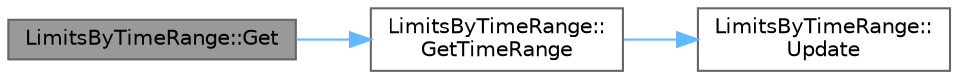 digraph "LimitsByTimeRange::Get"
{
 // LATEX_PDF_SIZE
  bgcolor="transparent";
  edge [fontname=Helvetica,fontsize=10,labelfontname=Helvetica,labelfontsize=10];
  node [fontname=Helvetica,fontsize=10,shape=box,height=0.2,width=0.4];
  rankdir="LR";
  Node1 [id="Node000001",label="LimitsByTimeRange::Get",height=0.2,width=0.4,color="gray40", fillcolor="grey60", style="filled", fontcolor="black",tooltip="Retrieves the price limits within the specified time range."];
  Node1 -> Node2 [id="edge1_Node000001_Node000002",color="steelblue1",style="solid",tooltip=" "];
  Node2 [id="Node000002",label="LimitsByTimeRange::\lGetTimeRange",height=0.2,width=0.4,color="grey40", fillcolor="white", style="filled",URL="$class_limits_by_time_range.html#ad33cad45822883a332553e13e769a793",tooltip="Calculates the time range based on the current and previous datetime settings."];
  Node2 -> Node3 [id="edge2_Node000002_Node000003",color="steelblue1",style="solid",tooltip=" "];
  Node3 [id="Node000003",label="LimitsByTimeRange::\lUpdate",height=0.2,width=0.4,color="grey40", fillcolor="white", style="filled",URL="$class_limits_by_time_range.html#ad2094bf31fe0c2c065858ea5f688b5d6",tooltip="Updates the start and end datetimes based on the previously set time parameters."];
}
